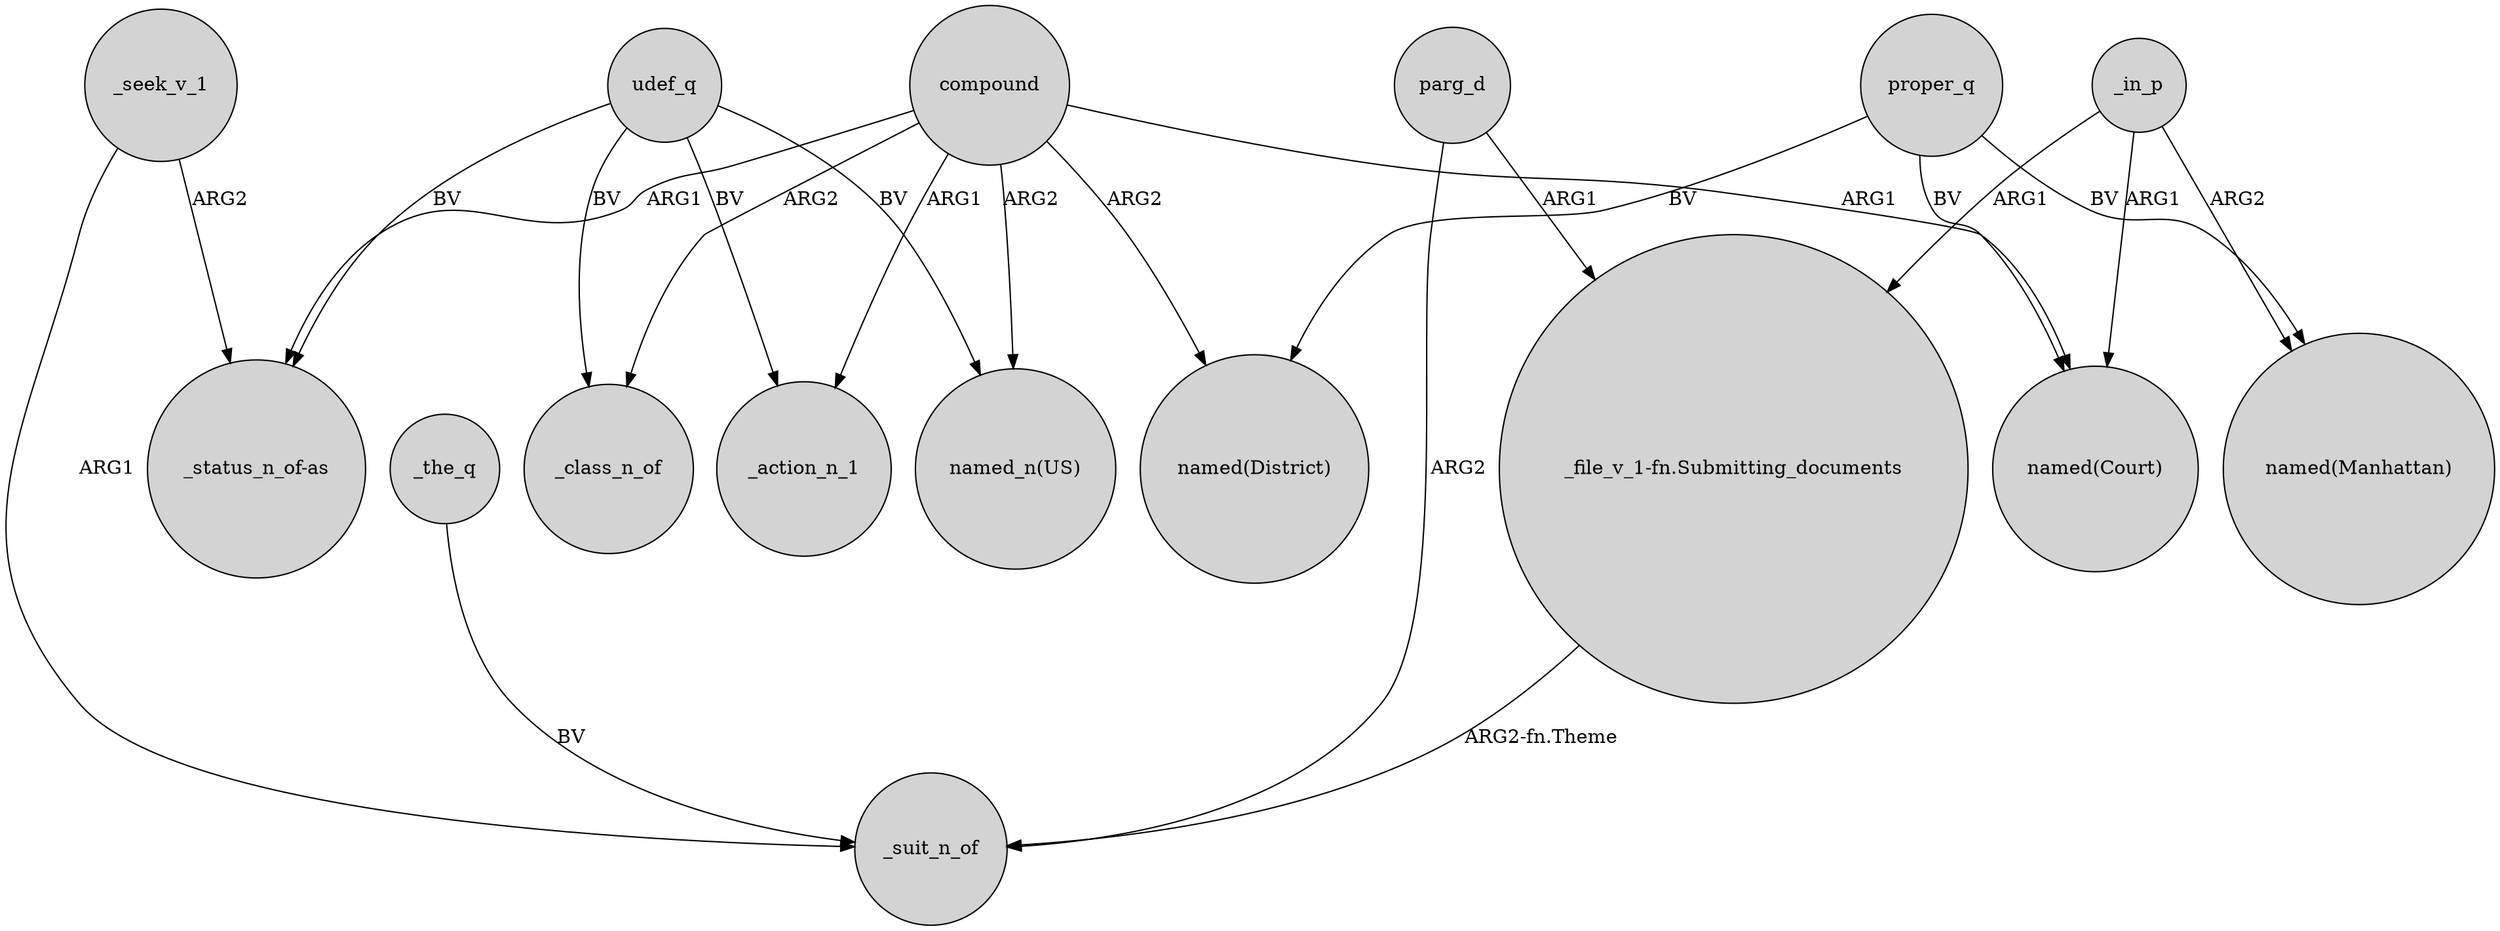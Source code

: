 digraph {
	node [shape=circle style=filled]
	udef_q -> "named_n(US)" [label=BV]
	compound -> "_status_n_of-as" [label=ARG1]
	udef_q -> _class_n_of [label=BV]
	_the_q -> _suit_n_of [label=BV]
	parg_d -> "_file_v_1-fn.Submitting_documents" [label=ARG1]
	"_file_v_1-fn.Submitting_documents" -> _suit_n_of [label="ARG2-fn.Theme"]
	compound -> "named_n(US)" [label=ARG2]
	proper_q -> "named(Manhattan)" [label=BV]
	_in_p -> "_file_v_1-fn.Submitting_documents" [label=ARG1]
	parg_d -> _suit_n_of [label=ARG2]
	compound -> _class_n_of [label=ARG2]
	proper_q -> "named(District)" [label=BV]
	_seek_v_1 -> "_status_n_of-as" [label=ARG2]
	udef_q -> "_status_n_of-as" [label=BV]
	_in_p -> "named(Court)" [label=ARG1]
	_in_p -> "named(Manhattan)" [label=ARG2]
	compound -> _action_n_1 [label=ARG1]
	_seek_v_1 -> _suit_n_of [label=ARG1]
	compound -> "named(District)" [label=ARG2]
	udef_q -> _action_n_1 [label=BV]
	compound -> "named(Court)" [label=ARG1]
	proper_q -> "named(Court)" [label=BV]
}
